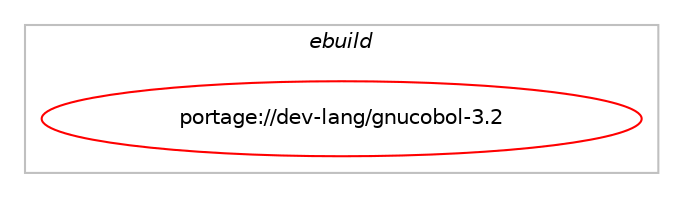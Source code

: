digraph prolog {

# *************
# Graph options
# *************

newrank=true;
concentrate=true;
compound=true;
graph [rankdir=LR,fontname=Helvetica,fontsize=10,ranksep=1.5];#, ranksep=2.5, nodesep=0.2];
edge  [arrowhead=vee];
node  [fontname=Helvetica,fontsize=10];

# **********
# The ebuild
# **********

subgraph cluster_leftcol {
color=gray;
label=<<i>ebuild</i>>;
id [label="portage://dev-lang/gnucobol-3.2", color=red, width=4, href="../dev-lang/gnucobol-3.2.svg"];
}

# ****************
# The dependencies
# ****************

subgraph cluster_midcol {
color=gray;
label=<<i>dependencies</i>>;
subgraph cluster_compile {
fillcolor="#eeeeee";
style=filled;
label=<<i>compile</i>>;
# *** BEGIN UNKNOWN DEPENDENCY TYPE (TODO) ***
# id -> equal(use_conditional_group(positive,berkdb,portage://dev-lang/gnucobol-3.2,[package_dependency(portage://dev-lang/gnucobol-3.2,install,no,sys-libs,db,none,[,,],[slot(4.8),equal],[])]))
# *** END UNKNOWN DEPENDENCY TYPE (TODO) ***

# *** BEGIN UNKNOWN DEPENDENCY TYPE (TODO) ***
# id -> equal(use_conditional_group(positive,json,portage://dev-lang/gnucobol-3.2,[package_dependency(portage://dev-lang/gnucobol-3.2,install,no,dev-libs,json-c,none,[,,],any_same_slot,[])]))
# *** END UNKNOWN DEPENDENCY TYPE (TODO) ***

# *** BEGIN UNKNOWN DEPENDENCY TYPE (TODO) ***
# id -> equal(use_conditional_group(positive,xml,portage://dev-lang/gnucobol-3.2,[package_dependency(portage://dev-lang/gnucobol-3.2,install,no,dev-libs,libxml2,none,[,,],[],[])]))
# *** END UNKNOWN DEPENDENCY TYPE (TODO) ***

# *** BEGIN UNKNOWN DEPENDENCY TYPE (TODO) ***
# id -> equal(package_dependency(portage://dev-lang/gnucobol-3.2,install,no,dev-libs,gmp,none,[,,],any_same_slot,[]))
# *** END UNKNOWN DEPENDENCY TYPE (TODO) ***

# *** BEGIN UNKNOWN DEPENDENCY TYPE (TODO) ***
# id -> equal(package_dependency(portage://dev-lang/gnucobol-3.2,install,no,sys-libs,ncurses,none,[,,],any_same_slot,[]))
# *** END UNKNOWN DEPENDENCY TYPE (TODO) ***

}
subgraph cluster_compileandrun {
fillcolor="#eeeeee";
style=filled;
label=<<i>compile and run</i>>;
}
subgraph cluster_run {
fillcolor="#eeeeee";
style=filled;
label=<<i>run</i>>;
# *** BEGIN UNKNOWN DEPENDENCY TYPE (TODO) ***
# id -> equal(use_conditional_group(positive,berkdb,portage://dev-lang/gnucobol-3.2,[package_dependency(portage://dev-lang/gnucobol-3.2,run,no,sys-libs,db,none,[,,],[slot(4.8),equal],[])]))
# *** END UNKNOWN DEPENDENCY TYPE (TODO) ***

# *** BEGIN UNKNOWN DEPENDENCY TYPE (TODO) ***
# id -> equal(use_conditional_group(positive,json,portage://dev-lang/gnucobol-3.2,[package_dependency(portage://dev-lang/gnucobol-3.2,run,no,dev-libs,json-c,none,[,,],any_same_slot,[])]))
# *** END UNKNOWN DEPENDENCY TYPE (TODO) ***

# *** BEGIN UNKNOWN DEPENDENCY TYPE (TODO) ***
# id -> equal(use_conditional_group(positive,xml,portage://dev-lang/gnucobol-3.2,[package_dependency(portage://dev-lang/gnucobol-3.2,run,no,dev-libs,libxml2,none,[,,],[],[])]))
# *** END UNKNOWN DEPENDENCY TYPE (TODO) ***

# *** BEGIN UNKNOWN DEPENDENCY TYPE (TODO) ***
# id -> equal(package_dependency(portage://dev-lang/gnucobol-3.2,run,no,dev-libs,gmp,none,[,,],any_same_slot,[]))
# *** END UNKNOWN DEPENDENCY TYPE (TODO) ***

# *** BEGIN UNKNOWN DEPENDENCY TYPE (TODO) ***
# id -> equal(package_dependency(portage://dev-lang/gnucobol-3.2,run,no,sys-libs,ncurses,none,[,,],any_same_slot,[]))
# *** END UNKNOWN DEPENDENCY TYPE (TODO) ***

}
}

# **************
# The candidates
# **************

subgraph cluster_choices {
rank=same;
color=gray;
label=<<i>candidates</i>>;

}

}
